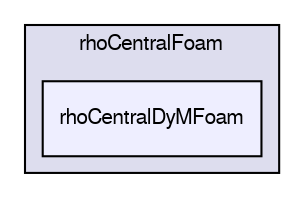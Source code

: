 digraph "applications/solvers/compressible/rhoCentralFoam/rhoCentralDyMFoam" {
  bgcolor=transparent;
  compound=true
  node [ fontsize="10", fontname="FreeSans"];
  edge [ labelfontsize="10", labelfontname="FreeSans"];
  subgraph clusterdir_8c4f4a8ce07987620cd67e649aa17b87 {
    graph [ bgcolor="#ddddee", pencolor="black", label="rhoCentralFoam" fontname="FreeSans", fontsize="10", URL="dir_8c4f4a8ce07987620cd67e649aa17b87.html"]
  dir_2ec3c2f3fed68448b20cf925ae54dbfa [shape=box, label="rhoCentralDyMFoam", style="filled", fillcolor="#eeeeff", pencolor="black", URL="dir_2ec3c2f3fed68448b20cf925ae54dbfa.html"];
  }
}
